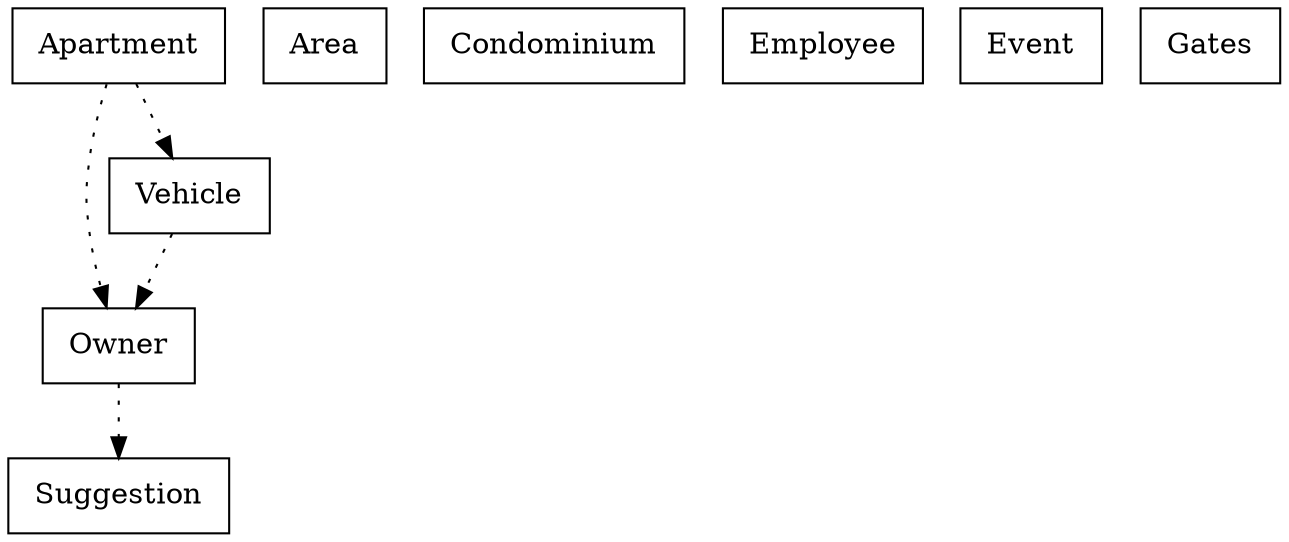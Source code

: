 digraph {
Apartment [ label=" Apartment " shape= box ]
Area [ label=" Area " shape= box ]
Condominium [ label=" Condominium " shape= box ]
Employee [ label=" Employee " shape= box ]
Event [ label=" Event " shape= box ]
Gates [ label=" Gates " shape= box ]
Owner [ label=" Owner " shape= box ]
Suggestion [ label=" Suggestion " shape= box ]
Vehicle [ label=" Vehicle " shape= box ]

"Apartment" -> "Owner" [style= dotted ]
"Apartment" -> "Vehicle" [style= dotted ]
"Owner" -> "Suggestion" [style= dotted ]
"Vehicle" -> "Owner" [style= dotted ]
}
